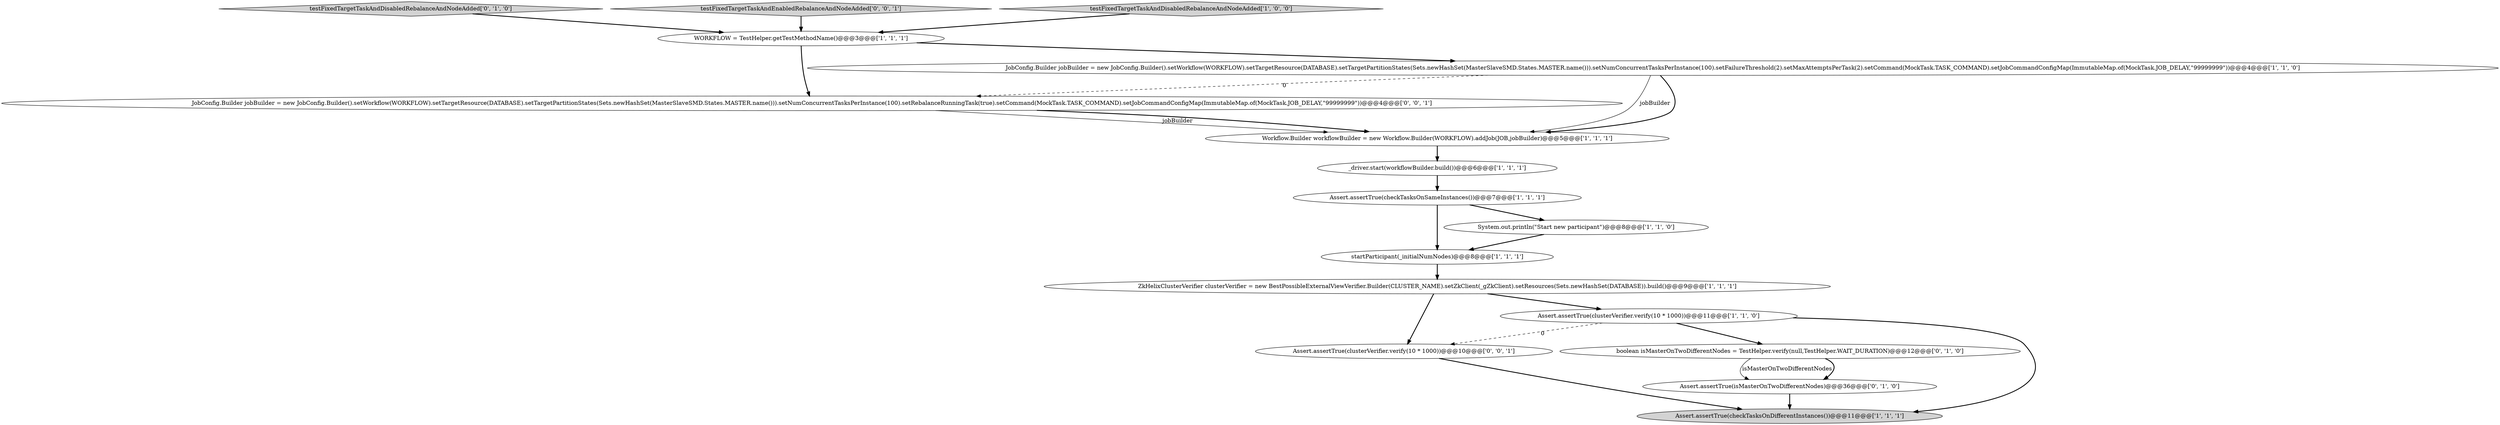 digraph {
4 [style = filled, label = "startParticipant(_initialNumNodes)@@@8@@@['1', '1', '1']", fillcolor = white, shape = ellipse image = "AAA0AAABBB1BBB"];
7 [style = filled, label = "ZkHelixClusterVerifier clusterVerifier = new BestPossibleExternalViewVerifier.Builder(CLUSTER_NAME).setZkClient(_gZkClient).setResources(Sets.newHashSet(DATABASE)).build()@@@9@@@['1', '1', '1']", fillcolor = white, shape = ellipse image = "AAA0AAABBB1BBB"];
8 [style = filled, label = "Assert.assertTrue(checkTasksOnSameInstances())@@@7@@@['1', '1', '1']", fillcolor = white, shape = ellipse image = "AAA0AAABBB1BBB"];
11 [style = filled, label = "Assert.assertTrue(isMasterOnTwoDifferentNodes)@@@36@@@['0', '1', '0']", fillcolor = white, shape = ellipse image = "AAA1AAABBB2BBB"];
14 [style = filled, label = "Assert.assertTrue(clusterVerifier.verify(10 * 1000))@@@10@@@['0', '0', '1']", fillcolor = white, shape = ellipse image = "AAA0AAABBB3BBB"];
0 [style = filled, label = "System.out.println(\"Start new participant\")@@@8@@@['1', '1', '0']", fillcolor = white, shape = ellipse image = "AAA0AAABBB1BBB"];
16 [style = filled, label = "JobConfig.Builder jobBuilder = new JobConfig.Builder().setWorkflow(WORKFLOW).setTargetResource(DATABASE).setTargetPartitionStates(Sets.newHashSet(MasterSlaveSMD.States.MASTER.name())).setNumConcurrentTasksPerInstance(100).setRebalanceRunningTask(true).setCommand(MockTask.TASK_COMMAND).setJobCommandConfigMap(ImmutableMap.of(MockTask.JOB_DELAY,\"99999999\"))@@@4@@@['0', '0', '1']", fillcolor = white, shape = ellipse image = "AAA0AAABBB3BBB"];
12 [style = filled, label = "testFixedTargetTaskAndDisabledRebalanceAndNodeAdded['0', '1', '0']", fillcolor = lightgray, shape = diamond image = "AAA0AAABBB2BBB"];
9 [style = filled, label = "WORKFLOW = TestHelper.getTestMethodName()@@@3@@@['1', '1', '1']", fillcolor = white, shape = ellipse image = "AAA0AAABBB1BBB"];
13 [style = filled, label = "boolean isMasterOnTwoDifferentNodes = TestHelper.verify(null,TestHelper.WAIT_DURATION)@@@12@@@['0', '1', '0']", fillcolor = white, shape = ellipse image = "AAA1AAABBB2BBB"];
2 [style = filled, label = "_driver.start(workflowBuilder.build())@@@6@@@['1', '1', '1']", fillcolor = white, shape = ellipse image = "AAA0AAABBB1BBB"];
10 [style = filled, label = "JobConfig.Builder jobBuilder = new JobConfig.Builder().setWorkflow(WORKFLOW).setTargetResource(DATABASE).setTargetPartitionStates(Sets.newHashSet(MasterSlaveSMD.States.MASTER.name())).setNumConcurrentTasksPerInstance(100).setFailureThreshold(2).setMaxAttemptsPerTask(2).setCommand(MockTask.TASK_COMMAND).setJobCommandConfigMap(ImmutableMap.of(MockTask.JOB_DELAY,\"99999999\"))@@@4@@@['1', '1', '0']", fillcolor = white, shape = ellipse image = "AAA0AAABBB1BBB"];
1 [style = filled, label = "Assert.assertTrue(checkTasksOnDifferentInstances())@@@11@@@['1', '1', '1']", fillcolor = lightgray, shape = ellipse image = "AAA0AAABBB1BBB"];
5 [style = filled, label = "Workflow.Builder workflowBuilder = new Workflow.Builder(WORKFLOW).addJob(JOB,jobBuilder)@@@5@@@['1', '1', '1']", fillcolor = white, shape = ellipse image = "AAA0AAABBB1BBB"];
15 [style = filled, label = "testFixedTargetTaskAndEnabledRebalanceAndNodeAdded['0', '0', '1']", fillcolor = lightgray, shape = diamond image = "AAA0AAABBB3BBB"];
6 [style = filled, label = "testFixedTargetTaskAndDisabledRebalanceAndNodeAdded['1', '0', '0']", fillcolor = lightgray, shape = diamond image = "AAA0AAABBB1BBB"];
3 [style = filled, label = "Assert.assertTrue(clusterVerifier.verify(10 * 1000))@@@11@@@['1', '1', '0']", fillcolor = white, shape = ellipse image = "AAA0AAABBB1BBB"];
5->2 [style = bold, label=""];
13->11 [style = solid, label="isMasterOnTwoDifferentNodes"];
0->4 [style = bold, label=""];
4->7 [style = bold, label=""];
15->9 [style = bold, label=""];
16->5 [style = solid, label="jobBuilder"];
8->4 [style = bold, label=""];
8->0 [style = bold, label=""];
9->16 [style = bold, label=""];
3->14 [style = dashed, label="0"];
11->1 [style = bold, label=""];
3->13 [style = bold, label=""];
3->1 [style = bold, label=""];
2->8 [style = bold, label=""];
7->14 [style = bold, label=""];
14->1 [style = bold, label=""];
6->9 [style = bold, label=""];
12->9 [style = bold, label=""];
7->3 [style = bold, label=""];
10->5 [style = solid, label="jobBuilder"];
13->11 [style = bold, label=""];
10->16 [style = dashed, label="0"];
16->5 [style = bold, label=""];
10->5 [style = bold, label=""];
9->10 [style = bold, label=""];
}
